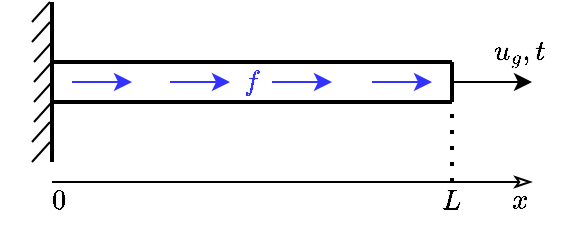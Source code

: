 <mxfile version="16.1.2" type="device"><diagram id="x9h79PI8H6rSu3jxnays" name="Page-1"><mxGraphModel dx="441" dy="346" grid="1" gridSize="10" guides="1" tooltips="1" connect="1" arrows="1" fold="1" page="1" pageScale="1" pageWidth="827" pageHeight="1169" math="1" shadow="0"><root><mxCell id="0"/><mxCell id="1" parent="0"/><mxCell id="1_MvH0zb-EZGEweWQ_cE-1" value="" style="endArrow=none;html=1;rounded=0;strokeWidth=2;" parent="1" edge="1"><mxGeometry width="50" height="50" relative="1" as="geometry"><mxPoint x="440" y="480" as="sourcePoint"/><mxPoint x="440" y="400" as="targetPoint"/></mxGeometry></mxCell><mxCell id="1_MvH0zb-EZGEweWQ_cE-2" value="" style="endArrow=none;html=1;rounded=0;strokeWidth=1;" parent="1" edge="1"><mxGeometry width="50" height="50" relative="1" as="geometry"><mxPoint x="430" y="410" as="sourcePoint"/><mxPoint x="439" y="400" as="targetPoint"/></mxGeometry></mxCell><mxCell id="1_MvH0zb-EZGEweWQ_cE-3" value="" style="endArrow=none;html=1;rounded=0;strokeWidth=1;" parent="1" edge="1"><mxGeometry width="50" height="50" relative="1" as="geometry"><mxPoint x="430" y="420" as="sourcePoint"/><mxPoint x="439" y="410" as="targetPoint"/></mxGeometry></mxCell><mxCell id="1_MvH0zb-EZGEweWQ_cE-4" value="" style="endArrow=none;html=1;rounded=0;strokeWidth=1;" parent="1" edge="1"><mxGeometry width="50" height="50" relative="1" as="geometry"><mxPoint x="431" y="430" as="sourcePoint"/><mxPoint x="440" y="420" as="targetPoint"/></mxGeometry></mxCell><mxCell id="1_MvH0zb-EZGEweWQ_cE-5" value="" style="endArrow=none;html=1;rounded=0;strokeWidth=1;" parent="1" edge="1"><mxGeometry width="50" height="50" relative="1" as="geometry"><mxPoint x="431" y="440" as="sourcePoint"/><mxPoint x="440" y="430" as="targetPoint"/></mxGeometry></mxCell><mxCell id="1_MvH0zb-EZGEweWQ_cE-6" value="" style="endArrow=none;html=1;rounded=0;strokeWidth=1;" parent="1" edge="1"><mxGeometry width="50" height="50" relative="1" as="geometry"><mxPoint x="431" y="450" as="sourcePoint"/><mxPoint x="440" y="440" as="targetPoint"/></mxGeometry></mxCell><mxCell id="1_MvH0zb-EZGEweWQ_cE-7" value="" style="endArrow=none;html=1;rounded=0;strokeWidth=1;" parent="1" edge="1"><mxGeometry width="50" height="50" relative="1" as="geometry"><mxPoint x="431" y="460" as="sourcePoint"/><mxPoint x="440" y="450" as="targetPoint"/></mxGeometry></mxCell><mxCell id="1_MvH0zb-EZGEweWQ_cE-8" value="" style="endArrow=none;html=1;rounded=0;strokeWidth=1;" parent="1" edge="1"><mxGeometry width="50" height="50" relative="1" as="geometry"><mxPoint x="430" y="470" as="sourcePoint"/><mxPoint x="439" y="460" as="targetPoint"/></mxGeometry></mxCell><mxCell id="1_MvH0zb-EZGEweWQ_cE-9" value="" style="endArrow=none;html=1;rounded=0;strokeWidth=1;" parent="1" edge="1"><mxGeometry width="50" height="50" relative="1" as="geometry"><mxPoint x="430" y="480" as="sourcePoint"/><mxPoint x="439" y="470" as="targetPoint"/></mxGeometry></mxCell><mxCell id="1_MvH0zb-EZGEweWQ_cE-10" value="" style="endArrow=none;html=1;rounded=0;strokeWidth=2;" parent="1" edge="1"><mxGeometry width="50" height="50" relative="1" as="geometry"><mxPoint x="440" y="430" as="sourcePoint"/><mxPoint x="640" y="430" as="targetPoint"/></mxGeometry></mxCell><mxCell id="1_MvH0zb-EZGEweWQ_cE-11" value="" style="endArrow=none;html=1;rounded=0;strokeWidth=2;" parent="1" edge="1"><mxGeometry width="50" height="50" relative="1" as="geometry"><mxPoint x="440" y="450" as="sourcePoint"/><mxPoint x="640" y="450" as="targetPoint"/><Array as="points"><mxPoint x="540" y="450"/></Array></mxGeometry></mxCell><mxCell id="1_MvH0zb-EZGEweWQ_cE-12" value="" style="endArrow=none;html=1;rounded=0;strokeWidth=2;" parent="1" edge="1"><mxGeometry width="50" height="50" relative="1" as="geometry"><mxPoint x="640" y="450" as="sourcePoint"/><mxPoint x="640" y="430" as="targetPoint"/></mxGeometry></mxCell><mxCell id="1_MvH0zb-EZGEweWQ_cE-13" value="" style="endArrow=classicThin;html=1;rounded=0;strokeWidth=1;startArrow=none;startFill=0;endFill=0;" parent="1" edge="1"><mxGeometry width="50" height="50" relative="1" as="geometry"><mxPoint x="440" y="490" as="sourcePoint"/><mxPoint x="680" y="490" as="targetPoint"/></mxGeometry></mxCell><mxCell id="1_MvH0zb-EZGEweWQ_cE-14" value="$$x$$" style="text;html=1;strokeColor=none;fillColor=none;align=center;verticalAlign=middle;whiteSpace=wrap;rounded=0;" parent="1" vertex="1"><mxGeometry x="644" y="484" width="60" height="30" as="geometry"/></mxCell><mxCell id="1_MvH0zb-EZGEweWQ_cE-16" value="$$0$$" style="text;html=1;strokeColor=none;fillColor=none;align=center;verticalAlign=middle;whiteSpace=wrap;rounded=0;" parent="1" vertex="1"><mxGeometry x="414" y="484" width="60" height="30" as="geometry"/></mxCell><mxCell id="1_MvH0zb-EZGEweWQ_cE-17" value="" style="endArrow=none;dashed=1;html=1;dashPattern=1 3;strokeWidth=2;rounded=0;" parent="1" edge="1"><mxGeometry width="50" height="50" relative="1" as="geometry"><mxPoint x="640" y="490" as="sourcePoint"/><mxPoint x="640" y="450" as="targetPoint"/></mxGeometry></mxCell><mxCell id="1_MvH0zb-EZGEweWQ_cE-19" value="$$L$$" style="text;html=1;strokeColor=none;fillColor=none;align=center;verticalAlign=middle;whiteSpace=wrap;rounded=0;" parent="1" vertex="1"><mxGeometry x="610" y="484" width="60" height="30" as="geometry"/></mxCell><mxCell id="1_MvH0zb-EZGEweWQ_cE-20" value="" style="endArrow=classic;html=1;rounded=0;strokeWidth=1;" parent="1" edge="1"><mxGeometry width="50" height="50" relative="1" as="geometry"><mxPoint x="640" y="440" as="sourcePoint"/><mxPoint x="680" y="440" as="targetPoint"/></mxGeometry></mxCell><mxCell id="1_MvH0zb-EZGEweWQ_cE-21" value="$$u_g, t$$" style="text;html=1;strokeColor=none;fillColor=none;align=center;verticalAlign=middle;whiteSpace=wrap;rounded=0;" parent="1" vertex="1"><mxGeometry x="644" y="410" width="60" height="30" as="geometry"/></mxCell><mxCell id="1_MvH0zb-EZGEweWQ_cE-22" value="" style="endArrow=classic;html=1;rounded=0;strokeWidth=1;strokeColor=#3333FF;" parent="1" edge="1"><mxGeometry width="50" height="50" relative="1" as="geometry"><mxPoint x="450" y="440" as="sourcePoint"/><mxPoint x="480" y="440" as="targetPoint"/></mxGeometry></mxCell><mxCell id="1_MvH0zb-EZGEweWQ_cE-23" value="" style="endArrow=classic;html=1;rounded=0;strokeWidth=1;strokeColor=#3333FF;" parent="1" edge="1"><mxGeometry width="50" height="50" relative="1" as="geometry"><mxPoint x="499" y="440" as="sourcePoint"/><mxPoint x="529" y="440" as="targetPoint"/></mxGeometry></mxCell><mxCell id="1_MvH0zb-EZGEweWQ_cE-24" value="" style="endArrow=classic;html=1;rounded=0;strokeWidth=1;strokeColor=#3333FF;" parent="1" edge="1"><mxGeometry width="50" height="50" relative="1" as="geometry"><mxPoint x="550" y="440" as="sourcePoint"/><mxPoint x="580" y="440" as="targetPoint"/></mxGeometry></mxCell><mxCell id="1_MvH0zb-EZGEweWQ_cE-25" value="" style="endArrow=classic;html=1;rounded=0;strokeWidth=1;strokeColor=#3333FF;" parent="1" edge="1"><mxGeometry width="50" height="50" relative="1" as="geometry"><mxPoint x="600" y="440" as="sourcePoint"/><mxPoint x="630" y="440" as="targetPoint"/></mxGeometry></mxCell><mxCell id="1_MvH0zb-EZGEweWQ_cE-26" value="&lt;font color=&quot;#3333ff&quot;&gt;$$f$$&lt;/font&gt;" style="text;html=1;strokeColor=none;fillColor=none;align=center;verticalAlign=middle;whiteSpace=wrap;rounded=0;" parent="1" vertex="1"><mxGeometry x="510" y="425" width="60" height="30" as="geometry"/></mxCell></root></mxGraphModel></diagram></mxfile>
